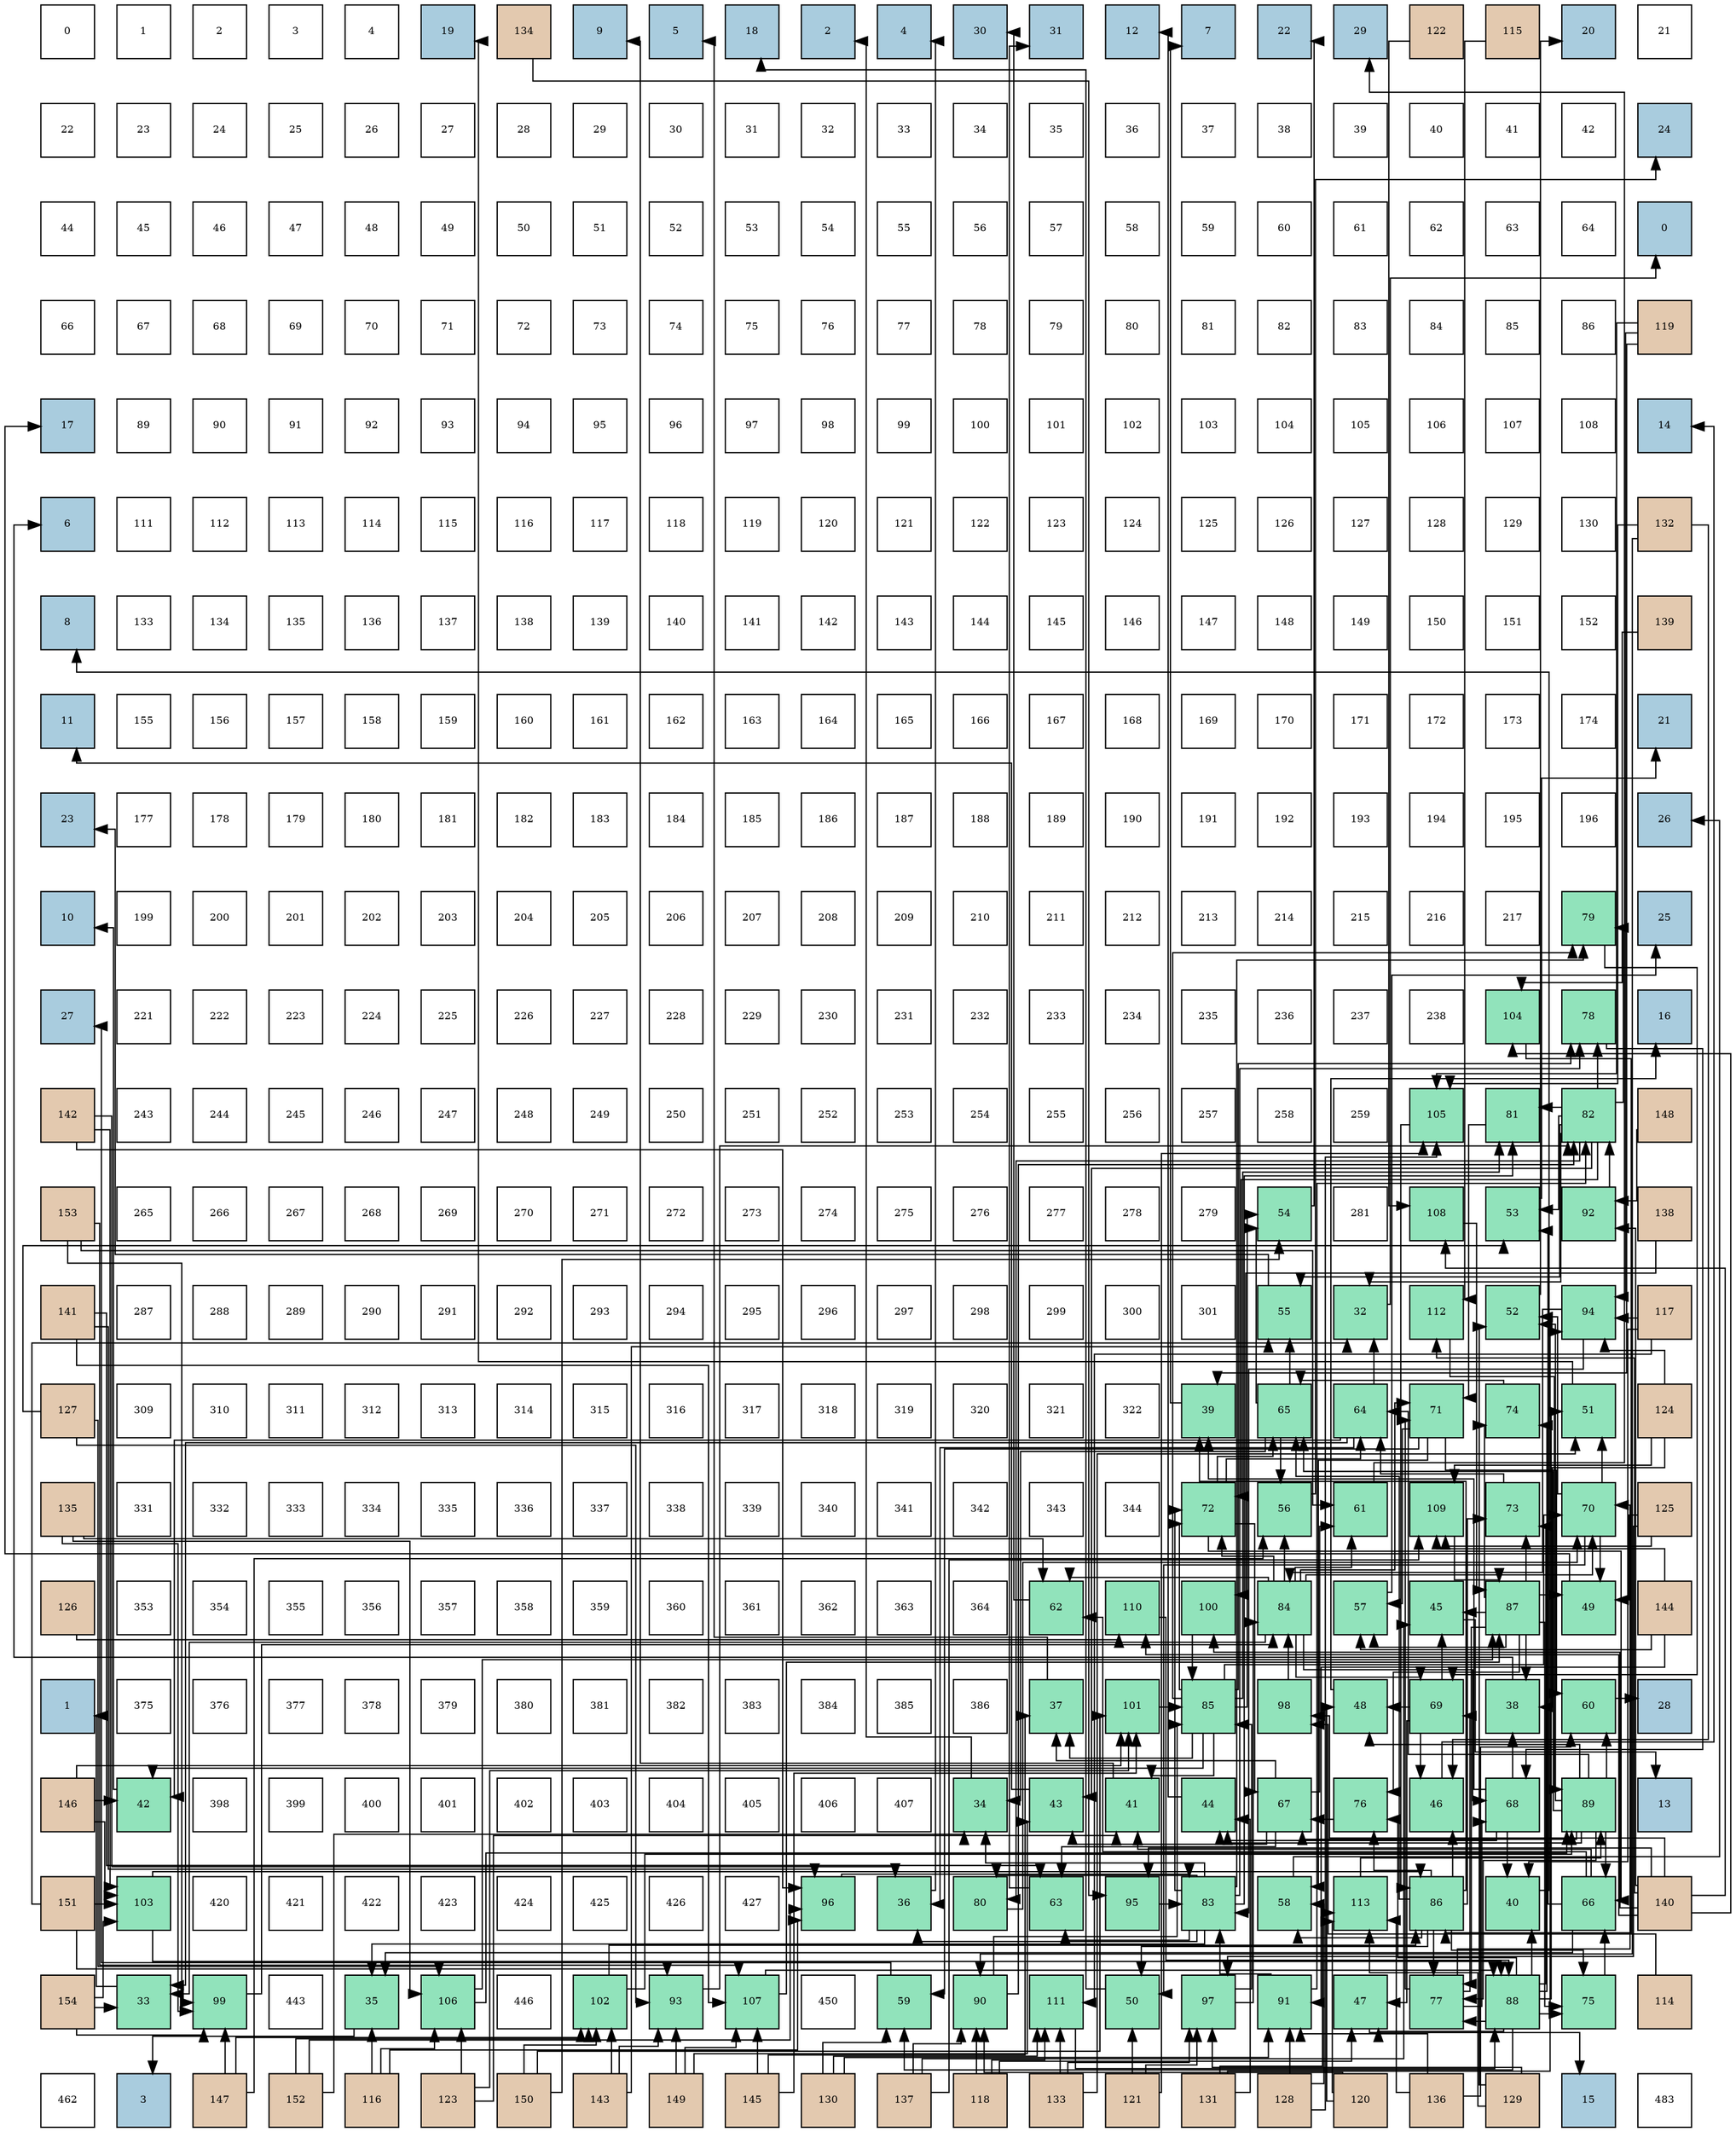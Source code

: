 digraph layout{
 rankdir=TB;
 splines=ortho;
 node [style=filled shape=square fixedsize=true width=0.6];
0[label="0", fontsize=8, fillcolor="#ffffff"];
1[label="1", fontsize=8, fillcolor="#ffffff"];
2[label="2", fontsize=8, fillcolor="#ffffff"];
3[label="3", fontsize=8, fillcolor="#ffffff"];
4[label="4", fontsize=8, fillcolor="#ffffff"];
5[label="19", fontsize=8, fillcolor="#a9ccde"];
6[label="134", fontsize=8, fillcolor="#e3c9af"];
7[label="9", fontsize=8, fillcolor="#a9ccde"];
8[label="5", fontsize=8, fillcolor="#a9ccde"];
9[label="18", fontsize=8, fillcolor="#a9ccde"];
10[label="2", fontsize=8, fillcolor="#a9ccde"];
11[label="4", fontsize=8, fillcolor="#a9ccde"];
12[label="30", fontsize=8, fillcolor="#a9ccde"];
13[label="31", fontsize=8, fillcolor="#a9ccde"];
14[label="12", fontsize=8, fillcolor="#a9ccde"];
15[label="7", fontsize=8, fillcolor="#a9ccde"];
16[label="22", fontsize=8, fillcolor="#a9ccde"];
17[label="29", fontsize=8, fillcolor="#a9ccde"];
18[label="122", fontsize=8, fillcolor="#e3c9af"];
19[label="115", fontsize=8, fillcolor="#e3c9af"];
20[label="20", fontsize=8, fillcolor="#a9ccde"];
21[label="21", fontsize=8, fillcolor="#ffffff"];
22[label="22", fontsize=8, fillcolor="#ffffff"];
23[label="23", fontsize=8, fillcolor="#ffffff"];
24[label="24", fontsize=8, fillcolor="#ffffff"];
25[label="25", fontsize=8, fillcolor="#ffffff"];
26[label="26", fontsize=8, fillcolor="#ffffff"];
27[label="27", fontsize=8, fillcolor="#ffffff"];
28[label="28", fontsize=8, fillcolor="#ffffff"];
29[label="29", fontsize=8, fillcolor="#ffffff"];
30[label="30", fontsize=8, fillcolor="#ffffff"];
31[label="31", fontsize=8, fillcolor="#ffffff"];
32[label="32", fontsize=8, fillcolor="#ffffff"];
33[label="33", fontsize=8, fillcolor="#ffffff"];
34[label="34", fontsize=8, fillcolor="#ffffff"];
35[label="35", fontsize=8, fillcolor="#ffffff"];
36[label="36", fontsize=8, fillcolor="#ffffff"];
37[label="37", fontsize=8, fillcolor="#ffffff"];
38[label="38", fontsize=8, fillcolor="#ffffff"];
39[label="39", fontsize=8, fillcolor="#ffffff"];
40[label="40", fontsize=8, fillcolor="#ffffff"];
41[label="41", fontsize=8, fillcolor="#ffffff"];
42[label="42", fontsize=8, fillcolor="#ffffff"];
43[label="24", fontsize=8, fillcolor="#a9ccde"];
44[label="44", fontsize=8, fillcolor="#ffffff"];
45[label="45", fontsize=8, fillcolor="#ffffff"];
46[label="46", fontsize=8, fillcolor="#ffffff"];
47[label="47", fontsize=8, fillcolor="#ffffff"];
48[label="48", fontsize=8, fillcolor="#ffffff"];
49[label="49", fontsize=8, fillcolor="#ffffff"];
50[label="50", fontsize=8, fillcolor="#ffffff"];
51[label="51", fontsize=8, fillcolor="#ffffff"];
52[label="52", fontsize=8, fillcolor="#ffffff"];
53[label="53", fontsize=8, fillcolor="#ffffff"];
54[label="54", fontsize=8, fillcolor="#ffffff"];
55[label="55", fontsize=8, fillcolor="#ffffff"];
56[label="56", fontsize=8, fillcolor="#ffffff"];
57[label="57", fontsize=8, fillcolor="#ffffff"];
58[label="58", fontsize=8, fillcolor="#ffffff"];
59[label="59", fontsize=8, fillcolor="#ffffff"];
60[label="60", fontsize=8, fillcolor="#ffffff"];
61[label="61", fontsize=8, fillcolor="#ffffff"];
62[label="62", fontsize=8, fillcolor="#ffffff"];
63[label="63", fontsize=8, fillcolor="#ffffff"];
64[label="64", fontsize=8, fillcolor="#ffffff"];
65[label="0", fontsize=8, fillcolor="#a9ccde"];
66[label="66", fontsize=8, fillcolor="#ffffff"];
67[label="67", fontsize=8, fillcolor="#ffffff"];
68[label="68", fontsize=8, fillcolor="#ffffff"];
69[label="69", fontsize=8, fillcolor="#ffffff"];
70[label="70", fontsize=8, fillcolor="#ffffff"];
71[label="71", fontsize=8, fillcolor="#ffffff"];
72[label="72", fontsize=8, fillcolor="#ffffff"];
73[label="73", fontsize=8, fillcolor="#ffffff"];
74[label="74", fontsize=8, fillcolor="#ffffff"];
75[label="75", fontsize=8, fillcolor="#ffffff"];
76[label="76", fontsize=8, fillcolor="#ffffff"];
77[label="77", fontsize=8, fillcolor="#ffffff"];
78[label="78", fontsize=8, fillcolor="#ffffff"];
79[label="79", fontsize=8, fillcolor="#ffffff"];
80[label="80", fontsize=8, fillcolor="#ffffff"];
81[label="81", fontsize=8, fillcolor="#ffffff"];
82[label="82", fontsize=8, fillcolor="#ffffff"];
83[label="83", fontsize=8, fillcolor="#ffffff"];
84[label="84", fontsize=8, fillcolor="#ffffff"];
85[label="85", fontsize=8, fillcolor="#ffffff"];
86[label="86", fontsize=8, fillcolor="#ffffff"];
87[label="119", fontsize=8, fillcolor="#e3c9af"];
88[label="17", fontsize=8, fillcolor="#a9ccde"];
89[label="89", fontsize=8, fillcolor="#ffffff"];
90[label="90", fontsize=8, fillcolor="#ffffff"];
91[label="91", fontsize=8, fillcolor="#ffffff"];
92[label="92", fontsize=8, fillcolor="#ffffff"];
93[label="93", fontsize=8, fillcolor="#ffffff"];
94[label="94", fontsize=8, fillcolor="#ffffff"];
95[label="95", fontsize=8, fillcolor="#ffffff"];
96[label="96", fontsize=8, fillcolor="#ffffff"];
97[label="97", fontsize=8, fillcolor="#ffffff"];
98[label="98", fontsize=8, fillcolor="#ffffff"];
99[label="99", fontsize=8, fillcolor="#ffffff"];
100[label="100", fontsize=8, fillcolor="#ffffff"];
101[label="101", fontsize=8, fillcolor="#ffffff"];
102[label="102", fontsize=8, fillcolor="#ffffff"];
103[label="103", fontsize=8, fillcolor="#ffffff"];
104[label="104", fontsize=8, fillcolor="#ffffff"];
105[label="105", fontsize=8, fillcolor="#ffffff"];
106[label="106", fontsize=8, fillcolor="#ffffff"];
107[label="107", fontsize=8, fillcolor="#ffffff"];
108[label="108", fontsize=8, fillcolor="#ffffff"];
109[label="14", fontsize=8, fillcolor="#a9ccde"];
110[label="6", fontsize=8, fillcolor="#a9ccde"];
111[label="111", fontsize=8, fillcolor="#ffffff"];
112[label="112", fontsize=8, fillcolor="#ffffff"];
113[label="113", fontsize=8, fillcolor="#ffffff"];
114[label="114", fontsize=8, fillcolor="#ffffff"];
115[label="115", fontsize=8, fillcolor="#ffffff"];
116[label="116", fontsize=8, fillcolor="#ffffff"];
117[label="117", fontsize=8, fillcolor="#ffffff"];
118[label="118", fontsize=8, fillcolor="#ffffff"];
119[label="119", fontsize=8, fillcolor="#ffffff"];
120[label="120", fontsize=8, fillcolor="#ffffff"];
121[label="121", fontsize=8, fillcolor="#ffffff"];
122[label="122", fontsize=8, fillcolor="#ffffff"];
123[label="123", fontsize=8, fillcolor="#ffffff"];
124[label="124", fontsize=8, fillcolor="#ffffff"];
125[label="125", fontsize=8, fillcolor="#ffffff"];
126[label="126", fontsize=8, fillcolor="#ffffff"];
127[label="127", fontsize=8, fillcolor="#ffffff"];
128[label="128", fontsize=8, fillcolor="#ffffff"];
129[label="129", fontsize=8, fillcolor="#ffffff"];
130[label="130", fontsize=8, fillcolor="#ffffff"];
131[label="132", fontsize=8, fillcolor="#e3c9af"];
132[label="8", fontsize=8, fillcolor="#a9ccde"];
133[label="133", fontsize=8, fillcolor="#ffffff"];
134[label="134", fontsize=8, fillcolor="#ffffff"];
135[label="135", fontsize=8, fillcolor="#ffffff"];
136[label="136", fontsize=8, fillcolor="#ffffff"];
137[label="137", fontsize=8, fillcolor="#ffffff"];
138[label="138", fontsize=8, fillcolor="#ffffff"];
139[label="139", fontsize=8, fillcolor="#ffffff"];
140[label="140", fontsize=8, fillcolor="#ffffff"];
141[label="141", fontsize=8, fillcolor="#ffffff"];
142[label="142", fontsize=8, fillcolor="#ffffff"];
143[label="143", fontsize=8, fillcolor="#ffffff"];
144[label="144", fontsize=8, fillcolor="#ffffff"];
145[label="145", fontsize=8, fillcolor="#ffffff"];
146[label="146", fontsize=8, fillcolor="#ffffff"];
147[label="147", fontsize=8, fillcolor="#ffffff"];
148[label="148", fontsize=8, fillcolor="#ffffff"];
149[label="149", fontsize=8, fillcolor="#ffffff"];
150[label="150", fontsize=8, fillcolor="#ffffff"];
151[label="151", fontsize=8, fillcolor="#ffffff"];
152[label="152", fontsize=8, fillcolor="#ffffff"];
153[label="139", fontsize=8, fillcolor="#e3c9af"];
154[label="11", fontsize=8, fillcolor="#a9ccde"];
155[label="155", fontsize=8, fillcolor="#ffffff"];
156[label="156", fontsize=8, fillcolor="#ffffff"];
157[label="157", fontsize=8, fillcolor="#ffffff"];
158[label="158", fontsize=8, fillcolor="#ffffff"];
159[label="159", fontsize=8, fillcolor="#ffffff"];
160[label="160", fontsize=8, fillcolor="#ffffff"];
161[label="161", fontsize=8, fillcolor="#ffffff"];
162[label="162", fontsize=8, fillcolor="#ffffff"];
163[label="163", fontsize=8, fillcolor="#ffffff"];
164[label="164", fontsize=8, fillcolor="#ffffff"];
165[label="165", fontsize=8, fillcolor="#ffffff"];
166[label="166", fontsize=8, fillcolor="#ffffff"];
167[label="167", fontsize=8, fillcolor="#ffffff"];
168[label="168", fontsize=8, fillcolor="#ffffff"];
169[label="169", fontsize=8, fillcolor="#ffffff"];
170[label="170", fontsize=8, fillcolor="#ffffff"];
171[label="171", fontsize=8, fillcolor="#ffffff"];
172[label="172", fontsize=8, fillcolor="#ffffff"];
173[label="173", fontsize=8, fillcolor="#ffffff"];
174[label="174", fontsize=8, fillcolor="#ffffff"];
175[label="21", fontsize=8, fillcolor="#a9ccde"];
176[label="23", fontsize=8, fillcolor="#a9ccde"];
177[label="177", fontsize=8, fillcolor="#ffffff"];
178[label="178", fontsize=8, fillcolor="#ffffff"];
179[label="179", fontsize=8, fillcolor="#ffffff"];
180[label="180", fontsize=8, fillcolor="#ffffff"];
181[label="181", fontsize=8, fillcolor="#ffffff"];
182[label="182", fontsize=8, fillcolor="#ffffff"];
183[label="183", fontsize=8, fillcolor="#ffffff"];
184[label="184", fontsize=8, fillcolor="#ffffff"];
185[label="185", fontsize=8, fillcolor="#ffffff"];
186[label="186", fontsize=8, fillcolor="#ffffff"];
187[label="187", fontsize=8, fillcolor="#ffffff"];
188[label="188", fontsize=8, fillcolor="#ffffff"];
189[label="189", fontsize=8, fillcolor="#ffffff"];
190[label="190", fontsize=8, fillcolor="#ffffff"];
191[label="191", fontsize=8, fillcolor="#ffffff"];
192[label="192", fontsize=8, fillcolor="#ffffff"];
193[label="193", fontsize=8, fillcolor="#ffffff"];
194[label="194", fontsize=8, fillcolor="#ffffff"];
195[label="195", fontsize=8, fillcolor="#ffffff"];
196[label="196", fontsize=8, fillcolor="#ffffff"];
197[label="26", fontsize=8, fillcolor="#a9ccde"];
198[label="10", fontsize=8, fillcolor="#a9ccde"];
199[label="199", fontsize=8, fillcolor="#ffffff"];
200[label="200", fontsize=8, fillcolor="#ffffff"];
201[label="201", fontsize=8, fillcolor="#ffffff"];
202[label="202", fontsize=8, fillcolor="#ffffff"];
203[label="203", fontsize=8, fillcolor="#ffffff"];
204[label="204", fontsize=8, fillcolor="#ffffff"];
205[label="205", fontsize=8, fillcolor="#ffffff"];
206[label="206", fontsize=8, fillcolor="#ffffff"];
207[label="207", fontsize=8, fillcolor="#ffffff"];
208[label="208", fontsize=8, fillcolor="#ffffff"];
209[label="209", fontsize=8, fillcolor="#ffffff"];
210[label="210", fontsize=8, fillcolor="#ffffff"];
211[label="211", fontsize=8, fillcolor="#ffffff"];
212[label="212", fontsize=8, fillcolor="#ffffff"];
213[label="213", fontsize=8, fillcolor="#ffffff"];
214[label="214", fontsize=8, fillcolor="#ffffff"];
215[label="215", fontsize=8, fillcolor="#ffffff"];
216[label="216", fontsize=8, fillcolor="#ffffff"];
217[label="217", fontsize=8, fillcolor="#ffffff"];
218[label="79", fontsize=8, fillcolor="#91e3bb"];
219[label="25", fontsize=8, fillcolor="#a9ccde"];
220[label="27", fontsize=8, fillcolor="#a9ccde"];
221[label="221", fontsize=8, fillcolor="#ffffff"];
222[label="222", fontsize=8, fillcolor="#ffffff"];
223[label="223", fontsize=8, fillcolor="#ffffff"];
224[label="224", fontsize=8, fillcolor="#ffffff"];
225[label="225", fontsize=8, fillcolor="#ffffff"];
226[label="226", fontsize=8, fillcolor="#ffffff"];
227[label="227", fontsize=8, fillcolor="#ffffff"];
228[label="228", fontsize=8, fillcolor="#ffffff"];
229[label="229", fontsize=8, fillcolor="#ffffff"];
230[label="230", fontsize=8, fillcolor="#ffffff"];
231[label="231", fontsize=8, fillcolor="#ffffff"];
232[label="232", fontsize=8, fillcolor="#ffffff"];
233[label="233", fontsize=8, fillcolor="#ffffff"];
234[label="234", fontsize=8, fillcolor="#ffffff"];
235[label="235", fontsize=8, fillcolor="#ffffff"];
236[label="236", fontsize=8, fillcolor="#ffffff"];
237[label="237", fontsize=8, fillcolor="#ffffff"];
238[label="238", fontsize=8, fillcolor="#ffffff"];
239[label="104", fontsize=8, fillcolor="#91e3bb"];
240[label="78", fontsize=8, fillcolor="#91e3bb"];
241[label="16", fontsize=8, fillcolor="#a9ccde"];
242[label="142", fontsize=8, fillcolor="#e3c9af"];
243[label="243", fontsize=8, fillcolor="#ffffff"];
244[label="244", fontsize=8, fillcolor="#ffffff"];
245[label="245", fontsize=8, fillcolor="#ffffff"];
246[label="246", fontsize=8, fillcolor="#ffffff"];
247[label="247", fontsize=8, fillcolor="#ffffff"];
248[label="248", fontsize=8, fillcolor="#ffffff"];
249[label="249", fontsize=8, fillcolor="#ffffff"];
250[label="250", fontsize=8, fillcolor="#ffffff"];
251[label="251", fontsize=8, fillcolor="#ffffff"];
252[label="252", fontsize=8, fillcolor="#ffffff"];
253[label="253", fontsize=8, fillcolor="#ffffff"];
254[label="254", fontsize=8, fillcolor="#ffffff"];
255[label="255", fontsize=8, fillcolor="#ffffff"];
256[label="256", fontsize=8, fillcolor="#ffffff"];
257[label="257", fontsize=8, fillcolor="#ffffff"];
258[label="258", fontsize=8, fillcolor="#ffffff"];
259[label="259", fontsize=8, fillcolor="#ffffff"];
260[label="105", fontsize=8, fillcolor="#91e3bb"];
261[label="81", fontsize=8, fillcolor="#91e3bb"];
262[label="82", fontsize=8, fillcolor="#91e3bb"];
263[label="148", fontsize=8, fillcolor="#e3c9af"];
264[label="153", fontsize=8, fillcolor="#e3c9af"];
265[label="265", fontsize=8, fillcolor="#ffffff"];
266[label="266", fontsize=8, fillcolor="#ffffff"];
267[label="267", fontsize=8, fillcolor="#ffffff"];
268[label="268", fontsize=8, fillcolor="#ffffff"];
269[label="269", fontsize=8, fillcolor="#ffffff"];
270[label="270", fontsize=8, fillcolor="#ffffff"];
271[label="271", fontsize=8, fillcolor="#ffffff"];
272[label="272", fontsize=8, fillcolor="#ffffff"];
273[label="273", fontsize=8, fillcolor="#ffffff"];
274[label="274", fontsize=8, fillcolor="#ffffff"];
275[label="275", fontsize=8, fillcolor="#ffffff"];
276[label="276", fontsize=8, fillcolor="#ffffff"];
277[label="277", fontsize=8, fillcolor="#ffffff"];
278[label="278", fontsize=8, fillcolor="#ffffff"];
279[label="279", fontsize=8, fillcolor="#ffffff"];
280[label="54", fontsize=8, fillcolor="#91e3bb"];
281[label="281", fontsize=8, fillcolor="#ffffff"];
282[label="108", fontsize=8, fillcolor="#91e3bb"];
283[label="53", fontsize=8, fillcolor="#91e3bb"];
284[label="92", fontsize=8, fillcolor="#91e3bb"];
285[label="138", fontsize=8, fillcolor="#e3c9af"];
286[label="141", fontsize=8, fillcolor="#e3c9af"];
287[label="287", fontsize=8, fillcolor="#ffffff"];
288[label="288", fontsize=8, fillcolor="#ffffff"];
289[label="289", fontsize=8, fillcolor="#ffffff"];
290[label="290", fontsize=8, fillcolor="#ffffff"];
291[label="291", fontsize=8, fillcolor="#ffffff"];
292[label="292", fontsize=8, fillcolor="#ffffff"];
293[label="293", fontsize=8, fillcolor="#ffffff"];
294[label="294", fontsize=8, fillcolor="#ffffff"];
295[label="295", fontsize=8, fillcolor="#ffffff"];
296[label="296", fontsize=8, fillcolor="#ffffff"];
297[label="297", fontsize=8, fillcolor="#ffffff"];
298[label="298", fontsize=8, fillcolor="#ffffff"];
299[label="299", fontsize=8, fillcolor="#ffffff"];
300[label="300", fontsize=8, fillcolor="#ffffff"];
301[label="301", fontsize=8, fillcolor="#ffffff"];
302[label="55", fontsize=8, fillcolor="#91e3bb"];
303[label="32", fontsize=8, fillcolor="#91e3bb"];
304[label="112", fontsize=8, fillcolor="#91e3bb"];
305[label="52", fontsize=8, fillcolor="#91e3bb"];
306[label="94", fontsize=8, fillcolor="#91e3bb"];
307[label="117", fontsize=8, fillcolor="#e3c9af"];
308[label="127", fontsize=8, fillcolor="#e3c9af"];
309[label="309", fontsize=8, fillcolor="#ffffff"];
310[label="310", fontsize=8, fillcolor="#ffffff"];
311[label="311", fontsize=8, fillcolor="#ffffff"];
312[label="312", fontsize=8, fillcolor="#ffffff"];
313[label="313", fontsize=8, fillcolor="#ffffff"];
314[label="314", fontsize=8, fillcolor="#ffffff"];
315[label="315", fontsize=8, fillcolor="#ffffff"];
316[label="316", fontsize=8, fillcolor="#ffffff"];
317[label="317", fontsize=8, fillcolor="#ffffff"];
318[label="318", fontsize=8, fillcolor="#ffffff"];
319[label="319", fontsize=8, fillcolor="#ffffff"];
320[label="320", fontsize=8, fillcolor="#ffffff"];
321[label="321", fontsize=8, fillcolor="#ffffff"];
322[label="322", fontsize=8, fillcolor="#ffffff"];
323[label="39", fontsize=8, fillcolor="#91e3bb"];
324[label="65", fontsize=8, fillcolor="#91e3bb"];
325[label="64", fontsize=8, fillcolor="#91e3bb"];
326[label="71", fontsize=8, fillcolor="#91e3bb"];
327[label="74", fontsize=8, fillcolor="#91e3bb"];
328[label="51", fontsize=8, fillcolor="#91e3bb"];
329[label="124", fontsize=8, fillcolor="#e3c9af"];
330[label="135", fontsize=8, fillcolor="#e3c9af"];
331[label="331", fontsize=8, fillcolor="#ffffff"];
332[label="332", fontsize=8, fillcolor="#ffffff"];
333[label="333", fontsize=8, fillcolor="#ffffff"];
334[label="334", fontsize=8, fillcolor="#ffffff"];
335[label="335", fontsize=8, fillcolor="#ffffff"];
336[label="336", fontsize=8, fillcolor="#ffffff"];
337[label="337", fontsize=8, fillcolor="#ffffff"];
338[label="338", fontsize=8, fillcolor="#ffffff"];
339[label="339", fontsize=8, fillcolor="#ffffff"];
340[label="340", fontsize=8, fillcolor="#ffffff"];
341[label="341", fontsize=8, fillcolor="#ffffff"];
342[label="342", fontsize=8, fillcolor="#ffffff"];
343[label="343", fontsize=8, fillcolor="#ffffff"];
344[label="344", fontsize=8, fillcolor="#ffffff"];
345[label="72", fontsize=8, fillcolor="#91e3bb"];
346[label="56", fontsize=8, fillcolor="#91e3bb"];
347[label="61", fontsize=8, fillcolor="#91e3bb"];
348[label="109", fontsize=8, fillcolor="#91e3bb"];
349[label="73", fontsize=8, fillcolor="#91e3bb"];
350[label="70", fontsize=8, fillcolor="#91e3bb"];
351[label="125", fontsize=8, fillcolor="#e3c9af"];
352[label="126", fontsize=8, fillcolor="#e3c9af"];
353[label="353", fontsize=8, fillcolor="#ffffff"];
354[label="354", fontsize=8, fillcolor="#ffffff"];
355[label="355", fontsize=8, fillcolor="#ffffff"];
356[label="356", fontsize=8, fillcolor="#ffffff"];
357[label="357", fontsize=8, fillcolor="#ffffff"];
358[label="358", fontsize=8, fillcolor="#ffffff"];
359[label="359", fontsize=8, fillcolor="#ffffff"];
360[label="360", fontsize=8, fillcolor="#ffffff"];
361[label="361", fontsize=8, fillcolor="#ffffff"];
362[label="362", fontsize=8, fillcolor="#ffffff"];
363[label="363", fontsize=8, fillcolor="#ffffff"];
364[label="364", fontsize=8, fillcolor="#ffffff"];
365[label="62", fontsize=8, fillcolor="#91e3bb"];
366[label="110", fontsize=8, fillcolor="#91e3bb"];
367[label="100", fontsize=8, fillcolor="#91e3bb"];
368[label="84", fontsize=8, fillcolor="#91e3bb"];
369[label="57", fontsize=8, fillcolor="#91e3bb"];
370[label="45", fontsize=8, fillcolor="#91e3bb"];
371[label="87", fontsize=8, fillcolor="#91e3bb"];
372[label="49", fontsize=8, fillcolor="#91e3bb"];
373[label="144", fontsize=8, fillcolor="#e3c9af"];
374[label="1", fontsize=8, fillcolor="#a9ccde"];
375[label="375", fontsize=8, fillcolor="#ffffff"];
376[label="376", fontsize=8, fillcolor="#ffffff"];
377[label="377", fontsize=8, fillcolor="#ffffff"];
378[label="378", fontsize=8, fillcolor="#ffffff"];
379[label="379", fontsize=8, fillcolor="#ffffff"];
380[label="380", fontsize=8, fillcolor="#ffffff"];
381[label="381", fontsize=8, fillcolor="#ffffff"];
382[label="382", fontsize=8, fillcolor="#ffffff"];
383[label="383", fontsize=8, fillcolor="#ffffff"];
384[label="384", fontsize=8, fillcolor="#ffffff"];
385[label="385", fontsize=8, fillcolor="#ffffff"];
386[label="386", fontsize=8, fillcolor="#ffffff"];
387[label="37", fontsize=8, fillcolor="#91e3bb"];
388[label="101", fontsize=8, fillcolor="#91e3bb"];
389[label="85", fontsize=8, fillcolor="#91e3bb"];
390[label="98", fontsize=8, fillcolor="#91e3bb"];
391[label="48", fontsize=8, fillcolor="#91e3bb"];
392[label="69", fontsize=8, fillcolor="#91e3bb"];
393[label="38", fontsize=8, fillcolor="#91e3bb"];
394[label="60", fontsize=8, fillcolor="#91e3bb"];
395[label="28", fontsize=8, fillcolor="#a9ccde"];
396[label="146", fontsize=8, fillcolor="#e3c9af"];
397[label="42", fontsize=8, fillcolor="#91e3bb"];
398[label="398", fontsize=8, fillcolor="#ffffff"];
399[label="399", fontsize=8, fillcolor="#ffffff"];
400[label="400", fontsize=8, fillcolor="#ffffff"];
401[label="401", fontsize=8, fillcolor="#ffffff"];
402[label="402", fontsize=8, fillcolor="#ffffff"];
403[label="403", fontsize=8, fillcolor="#ffffff"];
404[label="404", fontsize=8, fillcolor="#ffffff"];
405[label="405", fontsize=8, fillcolor="#ffffff"];
406[label="406", fontsize=8, fillcolor="#ffffff"];
407[label="407", fontsize=8, fillcolor="#ffffff"];
408[label="34", fontsize=8, fillcolor="#91e3bb"];
409[label="43", fontsize=8, fillcolor="#91e3bb"];
410[label="41", fontsize=8, fillcolor="#91e3bb"];
411[label="44", fontsize=8, fillcolor="#91e3bb"];
412[label="67", fontsize=8, fillcolor="#91e3bb"];
413[label="76", fontsize=8, fillcolor="#91e3bb"];
414[label="46", fontsize=8, fillcolor="#91e3bb"];
415[label="68", fontsize=8, fillcolor="#91e3bb"];
416[label="89", fontsize=8, fillcolor="#91e3bb"];
417[label="13", fontsize=8, fillcolor="#a9ccde"];
418[label="151", fontsize=8, fillcolor="#e3c9af"];
419[label="103", fontsize=8, fillcolor="#91e3bb"];
420[label="420", fontsize=8, fillcolor="#ffffff"];
421[label="421", fontsize=8, fillcolor="#ffffff"];
422[label="422", fontsize=8, fillcolor="#ffffff"];
423[label="423", fontsize=8, fillcolor="#ffffff"];
424[label="424", fontsize=8, fillcolor="#ffffff"];
425[label="425", fontsize=8, fillcolor="#ffffff"];
426[label="426", fontsize=8, fillcolor="#ffffff"];
427[label="427", fontsize=8, fillcolor="#ffffff"];
428[label="96", fontsize=8, fillcolor="#91e3bb"];
429[label="36", fontsize=8, fillcolor="#91e3bb"];
430[label="80", fontsize=8, fillcolor="#91e3bb"];
431[label="63", fontsize=8, fillcolor="#91e3bb"];
432[label="95", fontsize=8, fillcolor="#91e3bb"];
433[label="83", fontsize=8, fillcolor="#91e3bb"];
434[label="58", fontsize=8, fillcolor="#91e3bb"];
435[label="113", fontsize=8, fillcolor="#91e3bb"];
436[label="86", fontsize=8, fillcolor="#91e3bb"];
437[label="40", fontsize=8, fillcolor="#91e3bb"];
438[label="66", fontsize=8, fillcolor="#91e3bb"];
439[label="140", fontsize=8, fillcolor="#e3c9af"];
440[label="154", fontsize=8, fillcolor="#e3c9af"];
441[label="33", fontsize=8, fillcolor="#91e3bb"];
442[label="99", fontsize=8, fillcolor="#91e3bb"];
443[label="443", fontsize=8, fillcolor="#ffffff"];
444[label="35", fontsize=8, fillcolor="#91e3bb"];
445[label="106", fontsize=8, fillcolor="#91e3bb"];
446[label="446", fontsize=8, fillcolor="#ffffff"];
447[label="102", fontsize=8, fillcolor="#91e3bb"];
448[label="93", fontsize=8, fillcolor="#91e3bb"];
449[label="107", fontsize=8, fillcolor="#91e3bb"];
450[label="450", fontsize=8, fillcolor="#ffffff"];
451[label="59", fontsize=8, fillcolor="#91e3bb"];
452[label="90", fontsize=8, fillcolor="#91e3bb"];
453[label="111", fontsize=8, fillcolor="#91e3bb"];
454[label="50", fontsize=8, fillcolor="#91e3bb"];
455[label="97", fontsize=8, fillcolor="#91e3bb"];
456[label="91", fontsize=8, fillcolor="#91e3bb"];
457[label="47", fontsize=8, fillcolor="#91e3bb"];
458[label="77", fontsize=8, fillcolor="#91e3bb"];
459[label="88", fontsize=8, fillcolor="#91e3bb"];
460[label="75", fontsize=8, fillcolor="#91e3bb"];
461[label="114", fontsize=8, fillcolor="#e3c9af"];
462[label="462", fontsize=8, fillcolor="#ffffff"];
463[label="3", fontsize=8, fillcolor="#a9ccde"];
464[label="147", fontsize=8, fillcolor="#e3c9af"];
465[label="152", fontsize=8, fillcolor="#e3c9af"];
466[label="116", fontsize=8, fillcolor="#e3c9af"];
467[label="123", fontsize=8, fillcolor="#e3c9af"];
468[label="150", fontsize=8, fillcolor="#e3c9af"];
469[label="143", fontsize=8, fillcolor="#e3c9af"];
470[label="149", fontsize=8, fillcolor="#e3c9af"];
471[label="145", fontsize=8, fillcolor="#e3c9af"];
472[label="130", fontsize=8, fillcolor="#e3c9af"];
473[label="137", fontsize=8, fillcolor="#e3c9af"];
474[label="118", fontsize=8, fillcolor="#e3c9af"];
475[label="133", fontsize=8, fillcolor="#e3c9af"];
476[label="121", fontsize=8, fillcolor="#e3c9af"];
477[label="131", fontsize=8, fillcolor="#e3c9af"];
478[label="128", fontsize=8, fillcolor="#e3c9af"];
479[label="120", fontsize=8, fillcolor="#e3c9af"];
480[label="136", fontsize=8, fillcolor="#e3c9af"];
481[label="129", fontsize=8, fillcolor="#e3c9af"];
482[label="15", fontsize=8, fillcolor="#a9ccde"];
483[label="483", fontsize=8, fillcolor="#ffffff"];
edge [constraint=false, style=vis];303 -> 65;
441 -> 374;
408 -> 10;
444 -> 463;
429 -> 11;
387 -> 8;
393 -> 110;
323 -> 15;
437 -> 132;
410 -> 7;
397 -> 198;
409 -> 154;
411 -> 14;
370 -> 417;
414 -> 109;
457 -> 482;
391 -> 241;
372 -> 88;
454 -> 9;
328 -> 5;
305 -> 20;
283 -> 175;
280 -> 16;
302 -> 176;
346 -> 43;
369 -> 219;
434 -> 197;
451 -> 220;
394 -> 395;
347 -> 17;
365 -> 12;
431 -> 13;
325 -> 303;
325 -> 441;
325 -> 429;
325 -> 397;
324 -> 408;
324 -> 280;
324 -> 302;
324 -> 346;
438 -> 444;
438 -> 410;
438 -> 283;
438 -> 365;
412 -> 387;
412 -> 409;
412 -> 347;
412 -> 431;
415 -> 393;
415 -> 323;
415 -> 437;
415 -> 411;
392 -> 370;
392 -> 414;
392 -> 457;
392 -> 391;
350 -> 372;
350 -> 454;
350 -> 328;
350 -> 305;
326 -> 369;
326 -> 434;
326 -> 451;
326 -> 394;
345 -> 325;
345 -> 324;
345 -> 438;
345 -> 412;
349 -> 325;
327 -> 324;
460 -> 438;
413 -> 412;
458 -> 415;
458 -> 392;
458 -> 350;
458 -> 326;
240 -> 415;
218 -> 392;
430 -> 350;
261 -> 326;
262 -> 303;
262 -> 409;
262 -> 283;
262 -> 302;
262 -> 345;
262 -> 240;
262 -> 218;
262 -> 430;
262 -> 261;
433 -> 408;
433 -> 444;
433 -> 429;
433 -> 431;
433 -> 345;
433 -> 240;
433 -> 218;
433 -> 430;
433 -> 261;
368 -> 441;
368 -> 346;
368 -> 347;
368 -> 365;
368 -> 415;
368 -> 392;
368 -> 350;
368 -> 326;
368 -> 345;
389 -> 387;
389 -> 410;
389 -> 397;
389 -> 280;
389 -> 350;
389 -> 345;
389 -> 240;
389 -> 218;
389 -> 261;
436 -> 323;
436 -> 414;
436 -> 454;
436 -> 434;
436 -> 324;
436 -> 349;
436 -> 460;
436 -> 413;
436 -> 458;
371 -> 393;
371 -> 370;
371 -> 372;
371 -> 369;
371 -> 349;
371 -> 327;
371 -> 460;
371 -> 413;
371 -> 458;
459 -> 437;
459 -> 457;
459 -> 328;
459 -> 451;
459 -> 349;
459 -> 327;
459 -> 460;
459 -> 413;
459 -> 458;
416 -> 411;
416 -> 391;
416 -> 305;
416 -> 394;
416 -> 325;
416 -> 324;
416 -> 438;
416 -> 412;
416 -> 458;
452 -> 262;
452 -> 389;
456 -> 262;
456 -> 433;
284 -> 262;
448 -> 262;
306 -> 433;
306 -> 368;
432 -> 433;
428 -> 433;
455 -> 368;
455 -> 389;
390 -> 368;
442 -> 368;
367 -> 389;
388 -> 389;
447 -> 436;
447 -> 416;
419 -> 436;
419 -> 459;
239 -> 436;
260 -> 436;
445 -> 371;
445 -> 416;
449 -> 371;
449 -> 459;
282 -> 371;
348 -> 371;
366 -> 459;
453 -> 459;
304 -> 416;
435 -> 416;
461 -> 390;
19 -> 304;
466 -> 444;
466 -> 428;
466 -> 445;
307 -> 437;
307 -> 306;
307 -> 453;
474 -> 457;
474 -> 452;
474 -> 453;
87 -> 323;
87 -> 306;
87 -> 260;
479 -> 391;
479 -> 452;
479 -> 435;
476 -> 454;
476 -> 455;
476 -> 260;
18 -> 282;
467 -> 410;
467 -> 388;
467 -> 445;
329 -> 393;
329 -> 306;
329 -> 348;
351 -> 372;
351 -> 455;
351 -> 348;
352 -> 366;
308 -> 283;
308 -> 448;
308 -> 445;
478 -> 434;
478 -> 456;
478 -> 260;
481 -> 305;
481 -> 455;
481 -> 435;
472 -> 451;
472 -> 456;
472 -> 453;
477 -> 411;
477 -> 306;
477 -> 435;
131 -> 414;
131 -> 452;
131 -> 260;
475 -> 328;
475 -> 455;
475 -> 453;
6 -> 432;
330 -> 365;
330 -> 442;
330 -> 445;
480 -> 394;
480 -> 456;
480 -> 435;
473 -> 370;
473 -> 452;
473 -> 348;
285 -> 367;
153 -> 239;
439 -> 284;
439 -> 432;
439 -> 390;
439 -> 367;
439 -> 239;
439 -> 282;
439 -> 366;
439 -> 304;
286 -> 431;
286 -> 428;
286 -> 449;
242 -> 429;
242 -> 428;
242 -> 419;
469 -> 302;
469 -> 448;
469 -> 447;
373 -> 369;
373 -> 456;
373 -> 348;
471 -> 387;
471 -> 388;
471 -> 449;
396 -> 397;
396 -> 388;
396 -> 419;
464 -> 346;
464 -> 442;
464 -> 447;
263 -> 284;
470 -> 409;
470 -> 448;
470 -> 449;
468 -> 280;
468 -> 388;
468 -> 447;
418 -> 303;
418 -> 448;
418 -> 419;
465 -> 408;
465 -> 428;
465 -> 447;
264 -> 347;
264 -> 442;
264 -> 449;
440 -> 441;
440 -> 442;
440 -> 419;
edge [constraint=true, style=invis];
0 -> 22 -> 44 -> 66 -> 88 -> 110 -> 132 -> 154 -> 176 -> 198 -> 220 -> 242 -> 264 -> 286 -> 308 -> 330 -> 352 -> 374 -> 396 -> 418 -> 440 -> 462;
1 -> 23 -> 45 -> 67 -> 89 -> 111 -> 133 -> 155 -> 177 -> 199 -> 221 -> 243 -> 265 -> 287 -> 309 -> 331 -> 353 -> 375 -> 397 -> 419 -> 441 -> 463;
2 -> 24 -> 46 -> 68 -> 90 -> 112 -> 134 -> 156 -> 178 -> 200 -> 222 -> 244 -> 266 -> 288 -> 310 -> 332 -> 354 -> 376 -> 398 -> 420 -> 442 -> 464;
3 -> 25 -> 47 -> 69 -> 91 -> 113 -> 135 -> 157 -> 179 -> 201 -> 223 -> 245 -> 267 -> 289 -> 311 -> 333 -> 355 -> 377 -> 399 -> 421 -> 443 -> 465;
4 -> 26 -> 48 -> 70 -> 92 -> 114 -> 136 -> 158 -> 180 -> 202 -> 224 -> 246 -> 268 -> 290 -> 312 -> 334 -> 356 -> 378 -> 400 -> 422 -> 444 -> 466;
5 -> 27 -> 49 -> 71 -> 93 -> 115 -> 137 -> 159 -> 181 -> 203 -> 225 -> 247 -> 269 -> 291 -> 313 -> 335 -> 357 -> 379 -> 401 -> 423 -> 445 -> 467;
6 -> 28 -> 50 -> 72 -> 94 -> 116 -> 138 -> 160 -> 182 -> 204 -> 226 -> 248 -> 270 -> 292 -> 314 -> 336 -> 358 -> 380 -> 402 -> 424 -> 446 -> 468;
7 -> 29 -> 51 -> 73 -> 95 -> 117 -> 139 -> 161 -> 183 -> 205 -> 227 -> 249 -> 271 -> 293 -> 315 -> 337 -> 359 -> 381 -> 403 -> 425 -> 447 -> 469;
8 -> 30 -> 52 -> 74 -> 96 -> 118 -> 140 -> 162 -> 184 -> 206 -> 228 -> 250 -> 272 -> 294 -> 316 -> 338 -> 360 -> 382 -> 404 -> 426 -> 448 -> 470;
9 -> 31 -> 53 -> 75 -> 97 -> 119 -> 141 -> 163 -> 185 -> 207 -> 229 -> 251 -> 273 -> 295 -> 317 -> 339 -> 361 -> 383 -> 405 -> 427 -> 449 -> 471;
10 -> 32 -> 54 -> 76 -> 98 -> 120 -> 142 -> 164 -> 186 -> 208 -> 230 -> 252 -> 274 -> 296 -> 318 -> 340 -> 362 -> 384 -> 406 -> 428 -> 450 -> 472;
11 -> 33 -> 55 -> 77 -> 99 -> 121 -> 143 -> 165 -> 187 -> 209 -> 231 -> 253 -> 275 -> 297 -> 319 -> 341 -> 363 -> 385 -> 407 -> 429 -> 451 -> 473;
12 -> 34 -> 56 -> 78 -> 100 -> 122 -> 144 -> 166 -> 188 -> 210 -> 232 -> 254 -> 276 -> 298 -> 320 -> 342 -> 364 -> 386 -> 408 -> 430 -> 452 -> 474;
13 -> 35 -> 57 -> 79 -> 101 -> 123 -> 145 -> 167 -> 189 -> 211 -> 233 -> 255 -> 277 -> 299 -> 321 -> 343 -> 365 -> 387 -> 409 -> 431 -> 453 -> 475;
14 -> 36 -> 58 -> 80 -> 102 -> 124 -> 146 -> 168 -> 190 -> 212 -> 234 -> 256 -> 278 -> 300 -> 322 -> 344 -> 366 -> 388 -> 410 -> 432 -> 454 -> 476;
15 -> 37 -> 59 -> 81 -> 103 -> 125 -> 147 -> 169 -> 191 -> 213 -> 235 -> 257 -> 279 -> 301 -> 323 -> 345 -> 367 -> 389 -> 411 -> 433 -> 455 -> 477;
16 -> 38 -> 60 -> 82 -> 104 -> 126 -> 148 -> 170 -> 192 -> 214 -> 236 -> 258 -> 280 -> 302 -> 324 -> 346 -> 368 -> 390 -> 412 -> 434 -> 456 -> 478;
17 -> 39 -> 61 -> 83 -> 105 -> 127 -> 149 -> 171 -> 193 -> 215 -> 237 -> 259 -> 281 -> 303 -> 325 -> 347 -> 369 -> 391 -> 413 -> 435 -> 457 -> 479;
18 -> 40 -> 62 -> 84 -> 106 -> 128 -> 150 -> 172 -> 194 -> 216 -> 238 -> 260 -> 282 -> 304 -> 326 -> 348 -> 370 -> 392 -> 414 -> 436 -> 458 -> 480;
19 -> 41 -> 63 -> 85 -> 107 -> 129 -> 151 -> 173 -> 195 -> 217 -> 239 -> 261 -> 283 -> 305 -> 327 -> 349 -> 371 -> 393 -> 415 -> 437 -> 459 -> 481;
20 -> 42 -> 64 -> 86 -> 108 -> 130 -> 152 -> 174 -> 196 -> 218 -> 240 -> 262 -> 284 -> 306 -> 328 -> 350 -> 372 -> 394 -> 416 -> 438 -> 460 -> 482;
21 -> 43 -> 65 -> 87 -> 109 -> 131 -> 153 -> 175 -> 197 -> 219 -> 241 -> 263 -> 285 -> 307 -> 329 -> 351 -> 373 -> 395 -> 417 -> 439 -> 461 -> 483;
rank = same {0 -> 1 -> 2 -> 3 -> 4 -> 5 -> 6 -> 7 -> 8 -> 9 -> 10 -> 11 -> 12 -> 13 -> 14 -> 15 -> 16 -> 17 -> 18 -> 19 -> 20 -> 21};
rank = same {22 -> 23 -> 24 -> 25 -> 26 -> 27 -> 28 -> 29 -> 30 -> 31 -> 32 -> 33 -> 34 -> 35 -> 36 -> 37 -> 38 -> 39 -> 40 -> 41 -> 42 -> 43};
rank = same {44 -> 45 -> 46 -> 47 -> 48 -> 49 -> 50 -> 51 -> 52 -> 53 -> 54 -> 55 -> 56 -> 57 -> 58 -> 59 -> 60 -> 61 -> 62 -> 63 -> 64 -> 65};
rank = same {66 -> 67 -> 68 -> 69 -> 70 -> 71 -> 72 -> 73 -> 74 -> 75 -> 76 -> 77 -> 78 -> 79 -> 80 -> 81 -> 82 -> 83 -> 84 -> 85 -> 86 -> 87};
rank = same {88 -> 89 -> 90 -> 91 -> 92 -> 93 -> 94 -> 95 -> 96 -> 97 -> 98 -> 99 -> 100 -> 101 -> 102 -> 103 -> 104 -> 105 -> 106 -> 107 -> 108 -> 109};
rank = same {110 -> 111 -> 112 -> 113 -> 114 -> 115 -> 116 -> 117 -> 118 -> 119 -> 120 -> 121 -> 122 -> 123 -> 124 -> 125 -> 126 -> 127 -> 128 -> 129 -> 130 -> 131};
rank = same {132 -> 133 -> 134 -> 135 -> 136 -> 137 -> 138 -> 139 -> 140 -> 141 -> 142 -> 143 -> 144 -> 145 -> 146 -> 147 -> 148 -> 149 -> 150 -> 151 -> 152 -> 153};
rank = same {154 -> 155 -> 156 -> 157 -> 158 -> 159 -> 160 -> 161 -> 162 -> 163 -> 164 -> 165 -> 166 -> 167 -> 168 -> 169 -> 170 -> 171 -> 172 -> 173 -> 174 -> 175};
rank = same {176 -> 177 -> 178 -> 179 -> 180 -> 181 -> 182 -> 183 -> 184 -> 185 -> 186 -> 187 -> 188 -> 189 -> 190 -> 191 -> 192 -> 193 -> 194 -> 195 -> 196 -> 197};
rank = same {198 -> 199 -> 200 -> 201 -> 202 -> 203 -> 204 -> 205 -> 206 -> 207 -> 208 -> 209 -> 210 -> 211 -> 212 -> 213 -> 214 -> 215 -> 216 -> 217 -> 218 -> 219};
rank = same {220 -> 221 -> 222 -> 223 -> 224 -> 225 -> 226 -> 227 -> 228 -> 229 -> 230 -> 231 -> 232 -> 233 -> 234 -> 235 -> 236 -> 237 -> 238 -> 239 -> 240 -> 241};
rank = same {242 -> 243 -> 244 -> 245 -> 246 -> 247 -> 248 -> 249 -> 250 -> 251 -> 252 -> 253 -> 254 -> 255 -> 256 -> 257 -> 258 -> 259 -> 260 -> 261 -> 262 -> 263};
rank = same {264 -> 265 -> 266 -> 267 -> 268 -> 269 -> 270 -> 271 -> 272 -> 273 -> 274 -> 275 -> 276 -> 277 -> 278 -> 279 -> 280 -> 281 -> 282 -> 283 -> 284 -> 285};
rank = same {286 -> 287 -> 288 -> 289 -> 290 -> 291 -> 292 -> 293 -> 294 -> 295 -> 296 -> 297 -> 298 -> 299 -> 300 -> 301 -> 302 -> 303 -> 304 -> 305 -> 306 -> 307};
rank = same {308 -> 309 -> 310 -> 311 -> 312 -> 313 -> 314 -> 315 -> 316 -> 317 -> 318 -> 319 -> 320 -> 321 -> 322 -> 323 -> 324 -> 325 -> 326 -> 327 -> 328 -> 329};
rank = same {330 -> 331 -> 332 -> 333 -> 334 -> 335 -> 336 -> 337 -> 338 -> 339 -> 340 -> 341 -> 342 -> 343 -> 344 -> 345 -> 346 -> 347 -> 348 -> 349 -> 350 -> 351};
rank = same {352 -> 353 -> 354 -> 355 -> 356 -> 357 -> 358 -> 359 -> 360 -> 361 -> 362 -> 363 -> 364 -> 365 -> 366 -> 367 -> 368 -> 369 -> 370 -> 371 -> 372 -> 373};
rank = same {374 -> 375 -> 376 -> 377 -> 378 -> 379 -> 380 -> 381 -> 382 -> 383 -> 384 -> 385 -> 386 -> 387 -> 388 -> 389 -> 390 -> 391 -> 392 -> 393 -> 394 -> 395};
rank = same {396 -> 397 -> 398 -> 399 -> 400 -> 401 -> 402 -> 403 -> 404 -> 405 -> 406 -> 407 -> 408 -> 409 -> 410 -> 411 -> 412 -> 413 -> 414 -> 415 -> 416 -> 417};
rank = same {418 -> 419 -> 420 -> 421 -> 422 -> 423 -> 424 -> 425 -> 426 -> 427 -> 428 -> 429 -> 430 -> 431 -> 432 -> 433 -> 434 -> 435 -> 436 -> 437 -> 438 -> 439};
rank = same {440 -> 441 -> 442 -> 443 -> 444 -> 445 -> 446 -> 447 -> 448 -> 449 -> 450 -> 451 -> 452 -> 453 -> 454 -> 455 -> 456 -> 457 -> 458 -> 459 -> 460 -> 461};
rank = same {462 -> 463 -> 464 -> 465 -> 466 -> 467 -> 468 -> 469 -> 470 -> 471 -> 472 -> 473 -> 474 -> 475 -> 476 -> 477 -> 478 -> 479 -> 480 -> 481 -> 482 -> 483};
}